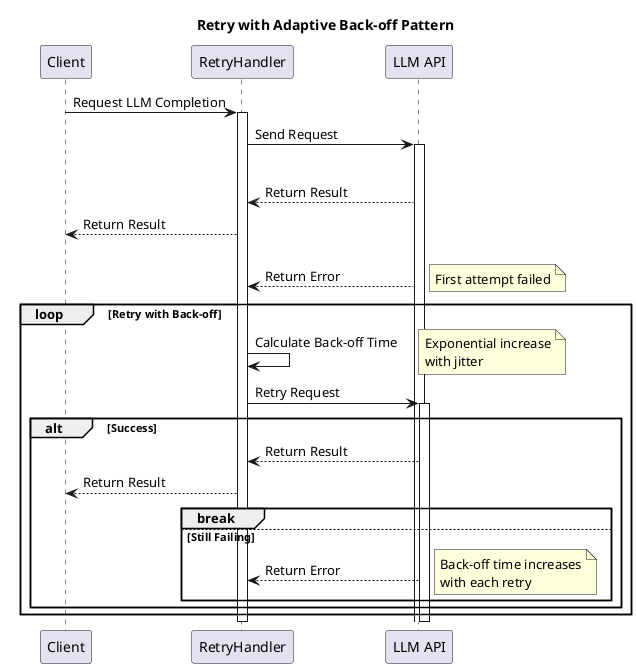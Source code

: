 @startuml
title Retry with Adaptive Back-off Pattern

participant Client
participant RetryHandler
participant "LLM API" as LLM

Client -> RetryHandler: Request LLM Completion
activate RetryHandler

RetryHandler -> LLM: Send Request
activate LLM

alt Success
    LLM --> RetryHandler: Return Result
    RetryHandler --> Client: Return Result
else Rate Limit (429) or Network Error
    LLM --> RetryHandler: Return Error
    note right: First attempt failed
    
    loop Retry with Back-off
        RetryHandler -> RetryHandler: Calculate Back-off Time
        note right: Exponential increase\nwith jitter
        
        RetryHandler -> LLM: Retry Request
        activate LLM
        
        alt Success
            LLM --> RetryHandler: Return Result
            RetryHandler --> Client: Return Result
            break
        else Still Failing
            LLM --> RetryHandler: Return Error
            note right: Back-off time increases\nwith each retry
        end
    end
end

deactivate LLM
deactivate RetryHandler

@enduml 